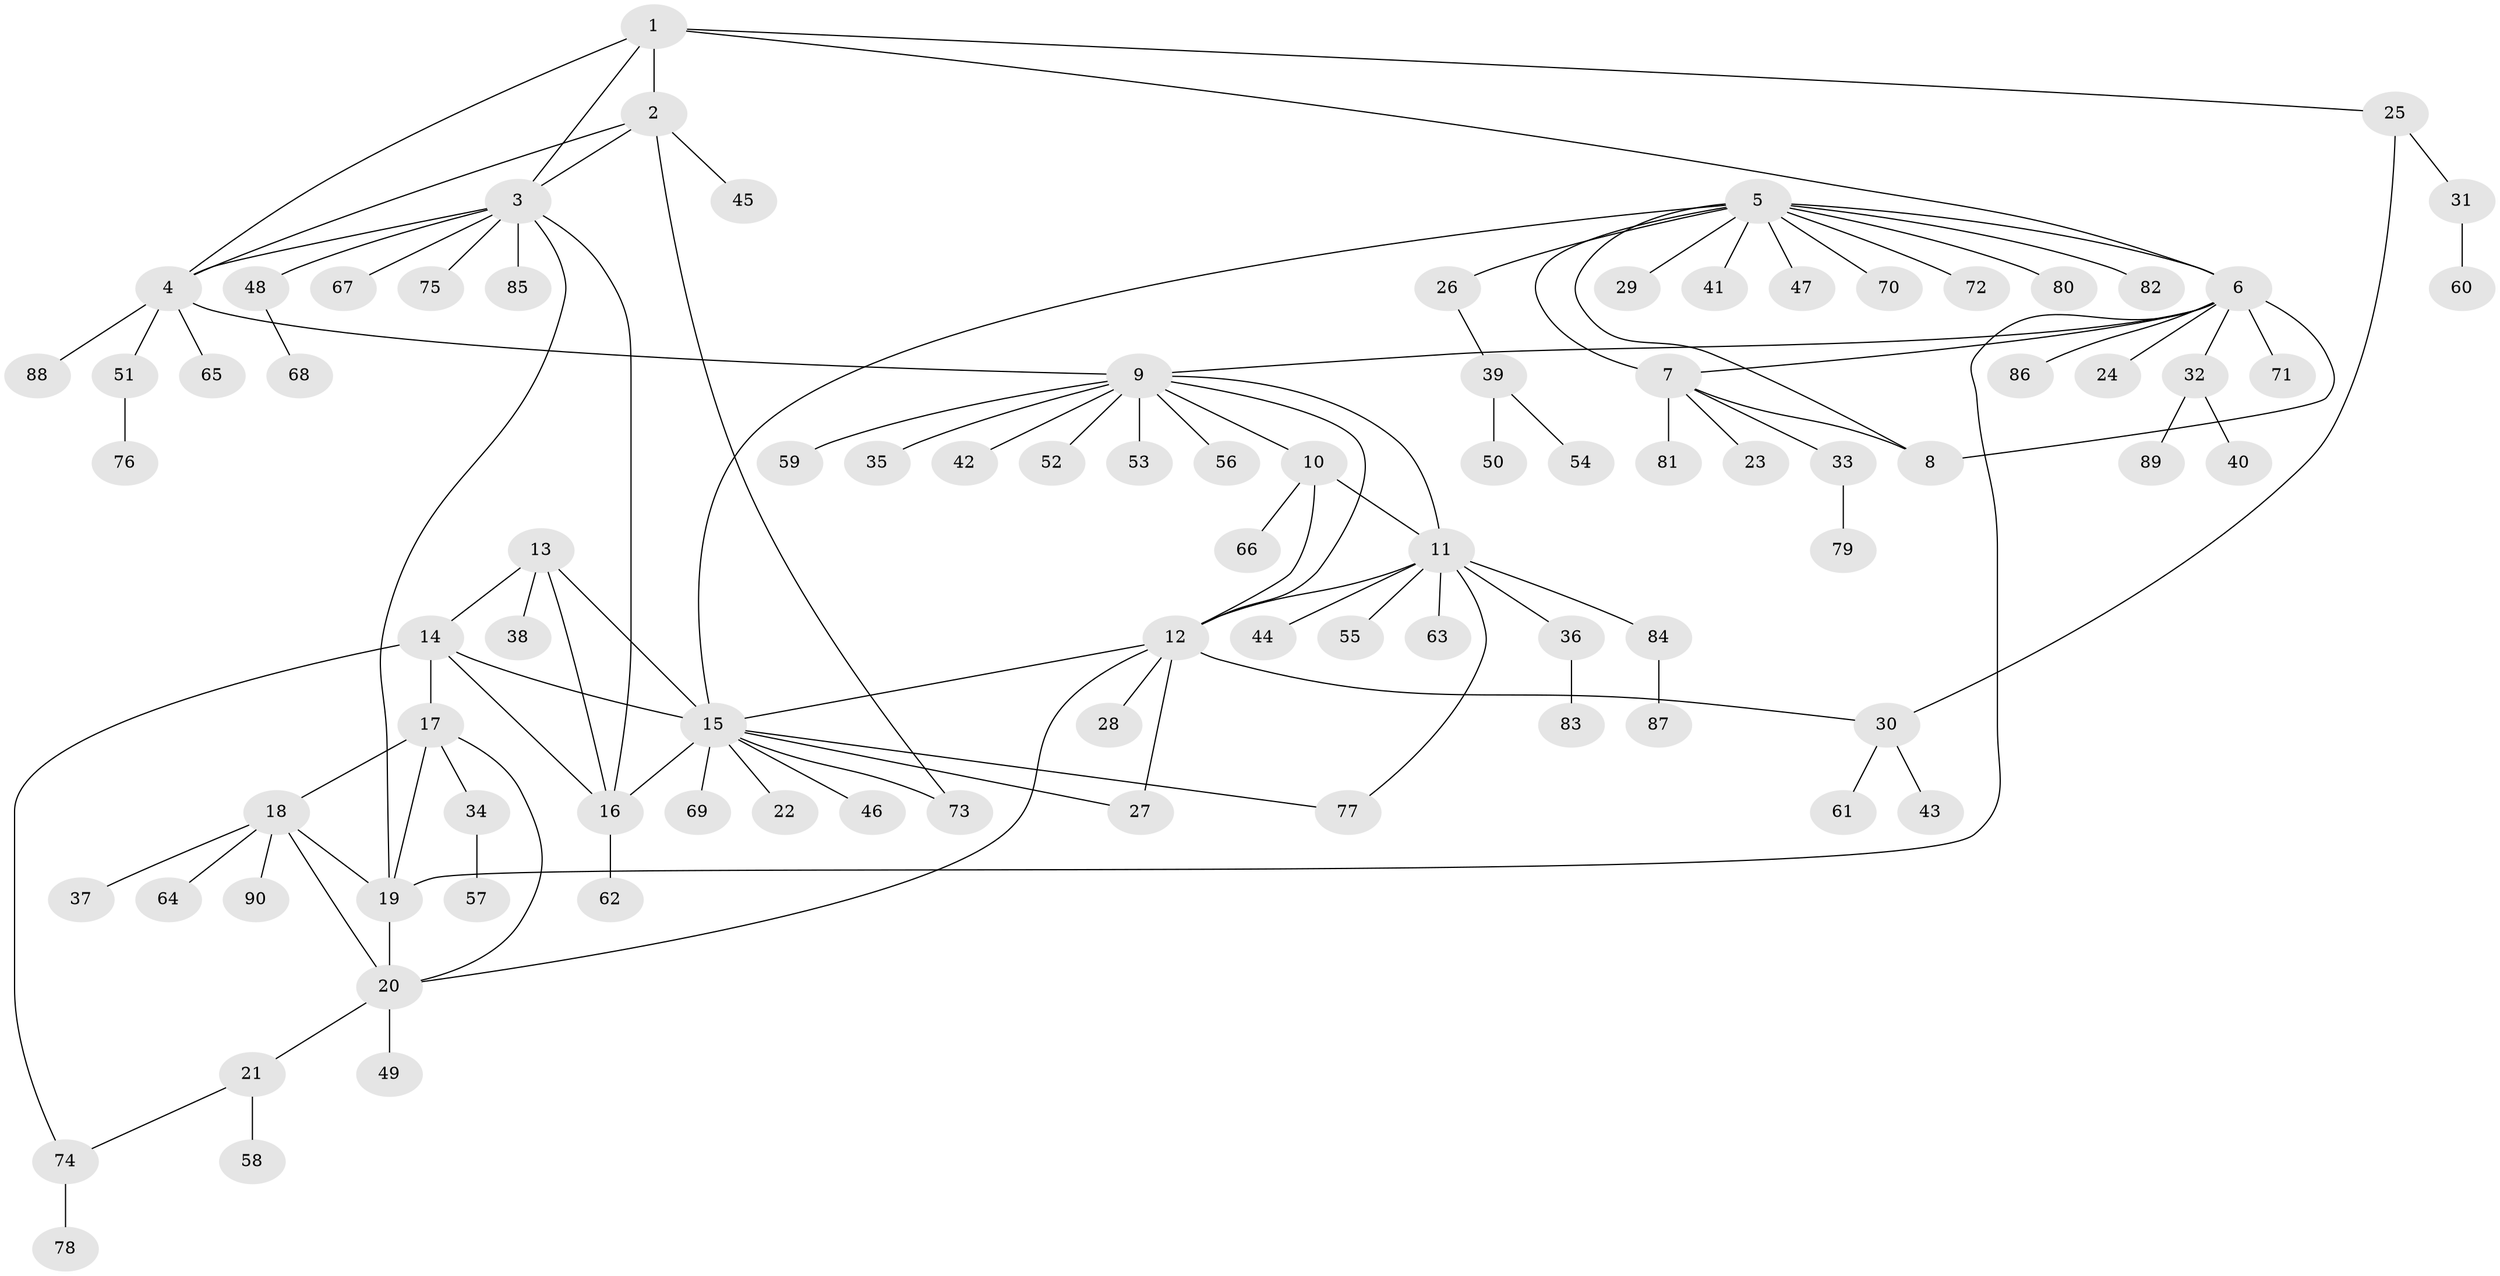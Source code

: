 // coarse degree distribution, {5: 0.044444444444444446, 4: 0.044444444444444446, 6: 0.022222222222222223, 7: 0.022222222222222223, 1: 0.6888888888888889, 10: 0.044444444444444446, 2: 0.08888888888888889, 9: 0.044444444444444446}
// Generated by graph-tools (version 1.1) at 2025/58/03/04/25 21:58:25]
// undirected, 90 vertices, 115 edges
graph export_dot {
graph [start="1"]
  node [color=gray90,style=filled];
  1;
  2;
  3;
  4;
  5;
  6;
  7;
  8;
  9;
  10;
  11;
  12;
  13;
  14;
  15;
  16;
  17;
  18;
  19;
  20;
  21;
  22;
  23;
  24;
  25;
  26;
  27;
  28;
  29;
  30;
  31;
  32;
  33;
  34;
  35;
  36;
  37;
  38;
  39;
  40;
  41;
  42;
  43;
  44;
  45;
  46;
  47;
  48;
  49;
  50;
  51;
  52;
  53;
  54;
  55;
  56;
  57;
  58;
  59;
  60;
  61;
  62;
  63;
  64;
  65;
  66;
  67;
  68;
  69;
  70;
  71;
  72;
  73;
  74;
  75;
  76;
  77;
  78;
  79;
  80;
  81;
  82;
  83;
  84;
  85;
  86;
  87;
  88;
  89;
  90;
  1 -- 2;
  1 -- 3;
  1 -- 4;
  1 -- 6;
  1 -- 25;
  2 -- 3;
  2 -- 4;
  2 -- 45;
  2 -- 73;
  3 -- 4;
  3 -- 16;
  3 -- 19;
  3 -- 48;
  3 -- 67;
  3 -- 75;
  3 -- 85;
  4 -- 9;
  4 -- 51;
  4 -- 65;
  4 -- 88;
  5 -- 6;
  5 -- 7;
  5 -- 8;
  5 -- 15;
  5 -- 26;
  5 -- 29;
  5 -- 41;
  5 -- 47;
  5 -- 70;
  5 -- 72;
  5 -- 80;
  5 -- 82;
  6 -- 7;
  6 -- 8;
  6 -- 9;
  6 -- 19;
  6 -- 24;
  6 -- 32;
  6 -- 71;
  6 -- 86;
  7 -- 8;
  7 -- 23;
  7 -- 33;
  7 -- 81;
  9 -- 10;
  9 -- 11;
  9 -- 12;
  9 -- 35;
  9 -- 42;
  9 -- 52;
  9 -- 53;
  9 -- 56;
  9 -- 59;
  10 -- 11;
  10 -- 12;
  10 -- 66;
  11 -- 12;
  11 -- 36;
  11 -- 44;
  11 -- 55;
  11 -- 63;
  11 -- 77;
  11 -- 84;
  12 -- 15;
  12 -- 20;
  12 -- 27;
  12 -- 28;
  12 -- 30;
  13 -- 14;
  13 -- 15;
  13 -- 16;
  13 -- 38;
  14 -- 15;
  14 -- 16;
  14 -- 17;
  14 -- 74;
  15 -- 16;
  15 -- 22;
  15 -- 27;
  15 -- 46;
  15 -- 69;
  15 -- 73;
  15 -- 77;
  16 -- 62;
  17 -- 18;
  17 -- 19;
  17 -- 20;
  17 -- 34;
  18 -- 19;
  18 -- 20;
  18 -- 37;
  18 -- 64;
  18 -- 90;
  19 -- 20;
  20 -- 21;
  20 -- 49;
  21 -- 58;
  21 -- 74;
  25 -- 30;
  25 -- 31;
  26 -- 39;
  30 -- 43;
  30 -- 61;
  31 -- 60;
  32 -- 40;
  32 -- 89;
  33 -- 79;
  34 -- 57;
  36 -- 83;
  39 -- 50;
  39 -- 54;
  48 -- 68;
  51 -- 76;
  74 -- 78;
  84 -- 87;
}
